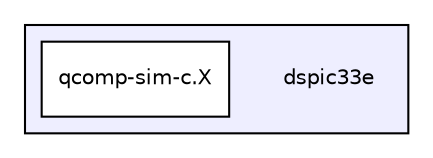 digraph "/home/jrs/Documentos/work/git-projects/qcomp-design/quantum/dspic33e" {
  compound=true
  node [ fontsize="10", fontname="Helvetica"];
  edge [ labelfontsize="10", labelfontname="Helvetica"];
  subgraph clusterdir_15ff54b15d1e25f7ce738c9a3fe98b31 {
    graph [ bgcolor="#eeeeff", pencolor="black", label="" URL="dir_15ff54b15d1e25f7ce738c9a3fe98b31.html"];
    dir_15ff54b15d1e25f7ce738c9a3fe98b31 [shape=plaintext label="dspic33e"];
    dir_41732047a0354d31db2b57d6efa10cab [shape=box label="qcomp-sim-c.X" color="black" fillcolor="white" style="filled" URL="dir_41732047a0354d31db2b57d6efa10cab.html"];
  }
}
